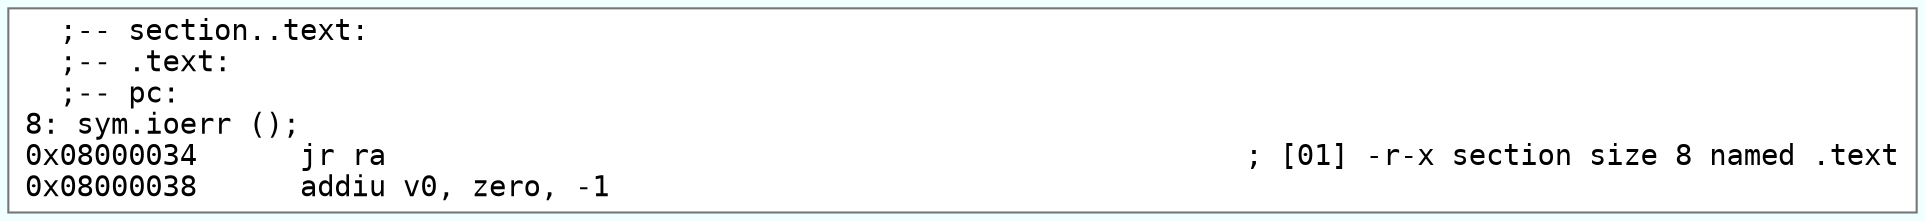 digraph code {
	graph [bgcolor=azure fontsize=8 fontname="Courier" splines="ortho"];
	node [fillcolor=gray style=filled shape=box];
	edge [arrowhead="normal"];
	"0x08000034" [URL="sym.ioerr/0x08000034", fillcolor="white",color="#767676", fontname="Courier",label="  ;-- section..text:\l  ;-- .text:\l  ;-- pc:\l8: sym.ioerr ();\l0x08000034      jr ra                                                  ; [01] -r-x section size 8 named .text\l0x08000038      addiu v0, zero, -1\l"]
}
